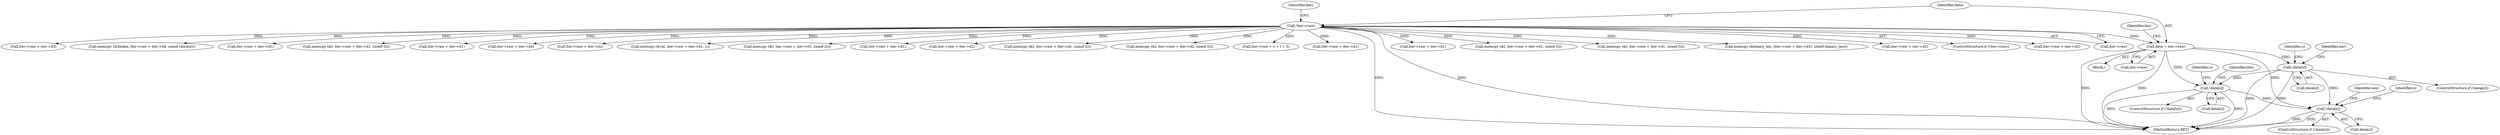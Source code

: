 digraph "0_mongo-c-driver_0d9a4d98bfdf4acd2c0138d4aaeb4e2e0934bd84@array" {
"1000216" [label="(Call,!data[o])"];
"1000145" [label="(Call,data = iter->raw)"];
"1000130" [label="(Call,!iter->raw)"];
"1000648" [label="(Call,!data[o])"];
"1000683" [label="(Call,!data[o])"];
"1000131" [label="(Call,iter->raw)"];
"1000145" [label="(Call,data = iter->raw)"];
"1000213" [label="(Identifier,o)"];
"1000689" [label="(Identifier,eoo)"];
"1000223" [label="(Identifier,iter)"];
"1000137" [label="(Identifier,key)"];
"1000475" [label="(Call,iter->raw + iter->d3)"];
"1000151" [label="(Identifier,len)"];
"1000972" [label="(Call,memcpy (&doclen, iter->raw + iter->d4, sizeof (doclen)))"];
"1000301" [label="(Call,iter->raw + iter->d1)"];
"1000649" [label="(Call,data[o])"];
"1000298" [label="(Call,memcpy (&l, iter->raw + iter->d1, sizeof (l)))"];
"1000599" [label="(Call,iter->raw + iter->d1)"];
"1000648" [label="(Call,!data[o])"];
"1000975" [label="(Call,iter->raw + iter->d4)"];
"1000682" [label="(ControlStructure,if (!data[o]))"];
"1000851" [label="(Call,iter->raw + iter->d1)"];
"1000596" [label="(Call,memcpy (&val, iter->raw + iter->d1, 1))"];
"1000130" [label="(Call,!iter->raw)"];
"1000848" [label="(Call,memcpy (&l, iter->raw + iter->d1, sizeof (l)))"];
"1000680" [label="(Identifier,o)"];
"1000683" [label="(Call,!data[o])"];
"1000217" [label="(Call,data[o])"];
"1000533" [label="(Call,iter->raw + iter->d1)"];
"1000904" [label="(Call,iter->raw + iter->d2)"];
"1000645" [label="(Identifier,o)"];
"1000530" [label="(Call,memcpy (&l, iter->raw + iter->d1, sizeof (l)))"];
"1000901" [label="(Call,memcpy (&l, iter->raw + iter->d2, sizeof (l)))"];
"1000772" [label="(Call,iter->raw + o + l + 3)"];
"1000419" [label="(Call,iter->raw + iter->d1)"];
"1000147" [label="(Call,iter->raw)"];
"1001094" [label="(MethodReturn,RET)"];
"1000738" [label="(Call,iter->raw + iter->d1)"];
"1000735" [label="(Call,memcpy (&l, iter->raw + iter->d1, sizeof (l)))"];
"1000119" [label="(Block,)"];
"1000215" [label="(ControlStructure,if (!data[o]))"];
"1000416" [label="(Call,memcpy (&l, iter->raw + iter->d1, sizeof (l)))"];
"1000146" [label="(Identifier,data)"];
"1000655" [label="(Identifier,iter)"];
"1000472" [label="(Call,memcpy (&binary_len, (iter->raw + iter->d3), sizeof (binary_len)))"];
"1000684" [label="(Call,data[o])"];
"1000360" [label="(Call,iter->raw + iter->d2)"];
"1000129" [label="(ControlStructure,if (!iter->raw))"];
"1000647" [label="(ControlStructure,if (!data[o]))"];
"1000216" [label="(Call,!data[o])"];
"1000448" [label="(Call,iter->raw + iter->d2)"];
"1000216" -> "1000215"  [label="AST: "];
"1000216" -> "1000217"  [label="CFG: "];
"1000217" -> "1000216"  [label="AST: "];
"1000223" -> "1000216"  [label="CFG: "];
"1000213" -> "1000216"  [label="CFG: "];
"1000216" -> "1001094"  [label="DDG: "];
"1000216" -> "1001094"  [label="DDG: "];
"1000145" -> "1000216"  [label="DDG: "];
"1000216" -> "1000648"  [label="DDG: "];
"1000216" -> "1000683"  [label="DDG: "];
"1000145" -> "1000119"  [label="AST: "];
"1000145" -> "1000147"  [label="CFG: "];
"1000146" -> "1000145"  [label="AST: "];
"1000147" -> "1000145"  [label="AST: "];
"1000151" -> "1000145"  [label="CFG: "];
"1000145" -> "1001094"  [label="DDG: "];
"1000145" -> "1001094"  [label="DDG: "];
"1000130" -> "1000145"  [label="DDG: "];
"1000145" -> "1000648"  [label="DDG: "];
"1000145" -> "1000683"  [label="DDG: "];
"1000130" -> "1000129"  [label="AST: "];
"1000130" -> "1000131"  [label="CFG: "];
"1000131" -> "1000130"  [label="AST: "];
"1000137" -> "1000130"  [label="CFG: "];
"1000146" -> "1000130"  [label="CFG: "];
"1000130" -> "1001094"  [label="DDG: "];
"1000130" -> "1001094"  [label="DDG: "];
"1000130" -> "1000298"  [label="DDG: "];
"1000130" -> "1000301"  [label="DDG: "];
"1000130" -> "1000360"  [label="DDG: "];
"1000130" -> "1000416"  [label="DDG: "];
"1000130" -> "1000419"  [label="DDG: "];
"1000130" -> "1000448"  [label="DDG: "];
"1000130" -> "1000472"  [label="DDG: "];
"1000130" -> "1000475"  [label="DDG: "];
"1000130" -> "1000530"  [label="DDG: "];
"1000130" -> "1000533"  [label="DDG: "];
"1000130" -> "1000596"  [label="DDG: "];
"1000130" -> "1000599"  [label="DDG: "];
"1000130" -> "1000735"  [label="DDG: "];
"1000130" -> "1000738"  [label="DDG: "];
"1000130" -> "1000772"  [label="DDG: "];
"1000130" -> "1000848"  [label="DDG: "];
"1000130" -> "1000851"  [label="DDG: "];
"1000130" -> "1000901"  [label="DDG: "];
"1000130" -> "1000904"  [label="DDG: "];
"1000130" -> "1000972"  [label="DDG: "];
"1000130" -> "1000975"  [label="DDG: "];
"1000648" -> "1000647"  [label="AST: "];
"1000648" -> "1000649"  [label="CFG: "];
"1000649" -> "1000648"  [label="AST: "];
"1000655" -> "1000648"  [label="CFG: "];
"1000645" -> "1000648"  [label="CFG: "];
"1000648" -> "1001094"  [label="DDG: "];
"1000648" -> "1001094"  [label="DDG: "];
"1000648" -> "1000683"  [label="DDG: "];
"1000683" -> "1000682"  [label="AST: "];
"1000683" -> "1000684"  [label="CFG: "];
"1000684" -> "1000683"  [label="AST: "];
"1000689" -> "1000683"  [label="CFG: "];
"1000680" -> "1000683"  [label="CFG: "];
"1000683" -> "1001094"  [label="DDG: "];
"1000683" -> "1001094"  [label="DDG: "];
}
